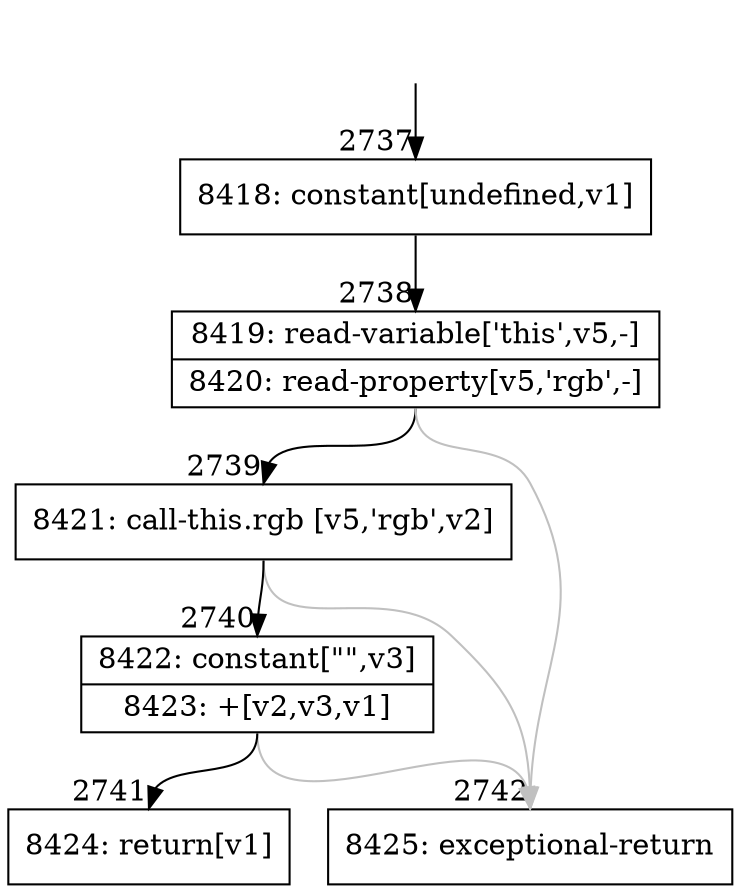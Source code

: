 digraph {
rankdir="TD"
BB_entry260[shape=none,label=""];
BB_entry260 -> BB2737 [tailport=s, headport=n, headlabel="    2737"]
BB2737 [shape=record label="{8418: constant[undefined,v1]}" ] 
BB2737 -> BB2738 [tailport=s, headport=n, headlabel="      2738"]
BB2738 [shape=record label="{8419: read-variable['this',v5,-]|8420: read-property[v5,'rgb',-]}" ] 
BB2738 -> BB2739 [tailport=s, headport=n, headlabel="      2739"]
BB2738 -> BB2742 [tailport=s, headport=n, color=gray, headlabel="      2742"]
BB2739 [shape=record label="{8421: call-this.rgb [v5,'rgb',v2]}" ] 
BB2739 -> BB2740 [tailport=s, headport=n, headlabel="      2740"]
BB2739 -> BB2742 [tailport=s, headport=n, color=gray]
BB2740 [shape=record label="{8422: constant[\"\",v3]|8423: +[v2,v3,v1]}" ] 
BB2740 -> BB2741 [tailport=s, headport=n, headlabel="      2741"]
BB2740 -> BB2742 [tailport=s, headport=n, color=gray]
BB2741 [shape=record label="{8424: return[v1]}" ] 
BB2742 [shape=record label="{8425: exceptional-return}" ] 
//#$~ 1577
}
